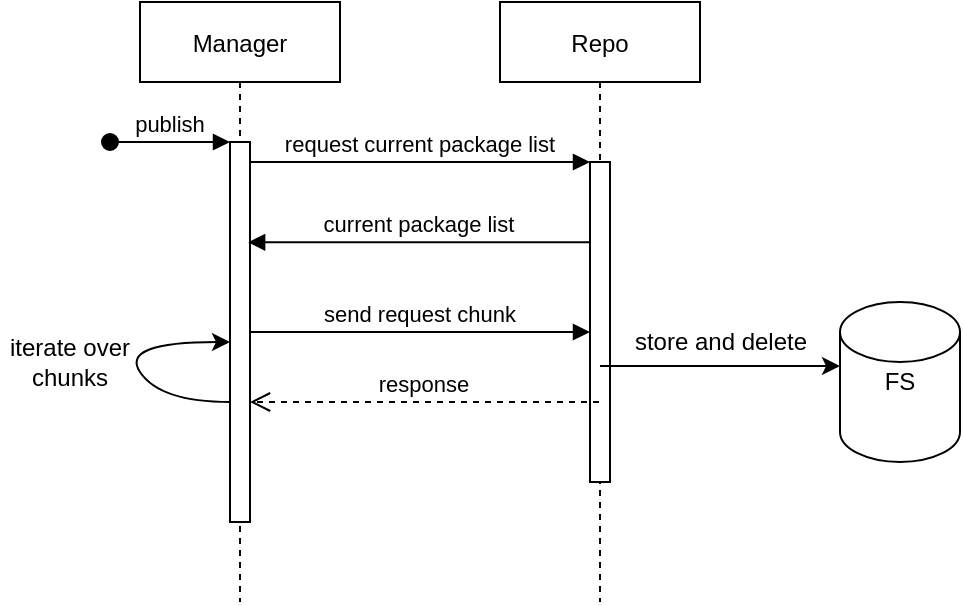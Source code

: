 <mxfile version="13.6.5" type="device"><diagram id="kgpKYQtTHZ0yAKxKKP6v" name="Page-1"><mxGraphModel dx="525" dy="287" grid="1" gridSize="10" guides="1" tooltips="1" connect="1" arrows="1" fold="1" page="1" pageScale="1" pageWidth="850" pageHeight="1100" math="0" shadow="0"><root><mxCell id="0"/><mxCell id="1" parent="0"/><mxCell id="3nuBFxr9cyL0pnOWT2aG-1" value="Manager" style="shape=umlLifeline;perimeter=lifelinePerimeter;container=1;collapsible=0;recursiveResize=0;rounded=0;shadow=0;strokeWidth=1;" parent="1" vertex="1"><mxGeometry x="120" y="80" width="100" height="300" as="geometry"/></mxCell><mxCell id="3nuBFxr9cyL0pnOWT2aG-2" value="" style="points=[];perimeter=orthogonalPerimeter;rounded=0;shadow=0;strokeWidth=1;" parent="3nuBFxr9cyL0pnOWT2aG-1" vertex="1"><mxGeometry x="45" y="70" width="10" height="190" as="geometry"/></mxCell><mxCell id="3nuBFxr9cyL0pnOWT2aG-3" value="publish" style="verticalAlign=bottom;startArrow=oval;endArrow=block;startSize=8;shadow=0;strokeWidth=1;" parent="3nuBFxr9cyL0pnOWT2aG-1" target="3nuBFxr9cyL0pnOWT2aG-2" edge="1"><mxGeometry relative="1" as="geometry"><mxPoint x="-15" y="70" as="sourcePoint"/></mxGeometry></mxCell><mxCell id="H1dpGuB69cZd4Ld1mG_R-11" value="" style="curved=1;endArrow=classic;html=1;" edge="1" parent="3nuBFxr9cyL0pnOWT2aG-1" source="3nuBFxr9cyL0pnOWT2aG-2" target="3nuBFxr9cyL0pnOWT2aG-2"><mxGeometry width="50" height="50" relative="1" as="geometry"><mxPoint x="43" y="200" as="sourcePoint"/><mxPoint x="10" y="150" as="targetPoint"/><Array as="points"><mxPoint x="10" y="200"/><mxPoint x="-10" y="170"/></Array></mxGeometry></mxCell><mxCell id="3nuBFxr9cyL0pnOWT2aG-5" value="Repo" style="shape=umlLifeline;perimeter=lifelinePerimeter;container=1;collapsible=0;recursiveResize=0;rounded=0;shadow=0;strokeWidth=1;" parent="1" vertex="1"><mxGeometry x="300" y="80" width="100" height="300" as="geometry"/></mxCell><mxCell id="3nuBFxr9cyL0pnOWT2aG-6" value="" style="points=[];perimeter=orthogonalPerimeter;rounded=0;shadow=0;strokeWidth=1;" parent="3nuBFxr9cyL0pnOWT2aG-5" vertex="1"><mxGeometry x="45" y="80" width="10" height="160" as="geometry"/></mxCell><mxCell id="3nuBFxr9cyL0pnOWT2aG-7" value="response" style="verticalAlign=bottom;endArrow=open;dashed=1;endSize=8;shadow=0;strokeWidth=1;" parent="1" source="3nuBFxr9cyL0pnOWT2aG-5" target="3nuBFxr9cyL0pnOWT2aG-2" edge="1"><mxGeometry relative="1" as="geometry"><mxPoint x="275" y="236" as="targetPoint"/><Array as="points"><mxPoint x="290" y="280"/></Array></mxGeometry></mxCell><mxCell id="3nuBFxr9cyL0pnOWT2aG-8" value="request current package list" style="verticalAlign=bottom;endArrow=block;entryX=0;entryY=0;shadow=0;strokeWidth=1;" parent="1" source="3nuBFxr9cyL0pnOWT2aG-2" target="3nuBFxr9cyL0pnOWT2aG-6" edge="1"><mxGeometry relative="1" as="geometry"><mxPoint x="275" y="160" as="sourcePoint"/></mxGeometry></mxCell><mxCell id="3nuBFxr9cyL0pnOWT2aG-9" value="current package list" style="verticalAlign=bottom;endArrow=block;entryX=0.905;entryY=0.264;shadow=0;strokeWidth=1;entryDx=0;entryDy=0;entryPerimeter=0;" parent="1" source="3nuBFxr9cyL0pnOWT2aG-6" target="3nuBFxr9cyL0pnOWT2aG-2" edge="1"><mxGeometry relative="1" as="geometry"><mxPoint x="240" y="200" as="sourcePoint"/><mxPoint x="180" y="200.0" as="targetPoint"/></mxGeometry></mxCell><mxCell id="H1dpGuB69cZd4Ld1mG_R-2" value="send request chunk" style="verticalAlign=bottom;endArrow=block;shadow=0;strokeWidth=1;" edge="1" parent="1" source="3nuBFxr9cyL0pnOWT2aG-2" target="3nuBFxr9cyL0pnOWT2aG-6"><mxGeometry relative="1" as="geometry"><mxPoint x="180" y="240.0" as="sourcePoint"/><mxPoint x="340" y="240" as="targetPoint"/></mxGeometry></mxCell><mxCell id="H1dpGuB69cZd4Ld1mG_R-7" value="" style="endArrow=classic;html=1;" edge="1" parent="1" source="3nuBFxr9cyL0pnOWT2aG-5" target="H1dpGuB69cZd4Ld1mG_R-8"><mxGeometry width="50" height="50" relative="1" as="geometry"><mxPoint x="360" y="240" as="sourcePoint"/><mxPoint x="390" y="190" as="targetPoint"/></mxGeometry></mxCell><mxCell id="H1dpGuB69cZd4Ld1mG_R-8" value="FS" style="shape=cylinder2;whiteSpace=wrap;html=1;boundedLbl=1;backgroundOutline=1;size=15;" vertex="1" parent="1"><mxGeometry x="470" y="230" width="60" height="80" as="geometry"/></mxCell><mxCell id="H1dpGuB69cZd4Ld1mG_R-9" value="store and delete" style="text;html=1;align=center;verticalAlign=middle;resizable=0;points=[];autosize=1;" vertex="1" parent="1"><mxGeometry x="360" y="240" width="100" height="20" as="geometry"/></mxCell><mxCell id="H1dpGuB69cZd4Ld1mG_R-12" value="iterate over chunks" style="text;html=1;strokeColor=none;fillColor=none;align=center;verticalAlign=middle;whiteSpace=wrap;rounded=0;" vertex="1" parent="1"><mxGeometry x="50" y="250" width="70" height="20" as="geometry"/></mxCell></root></mxGraphModel></diagram></mxfile>